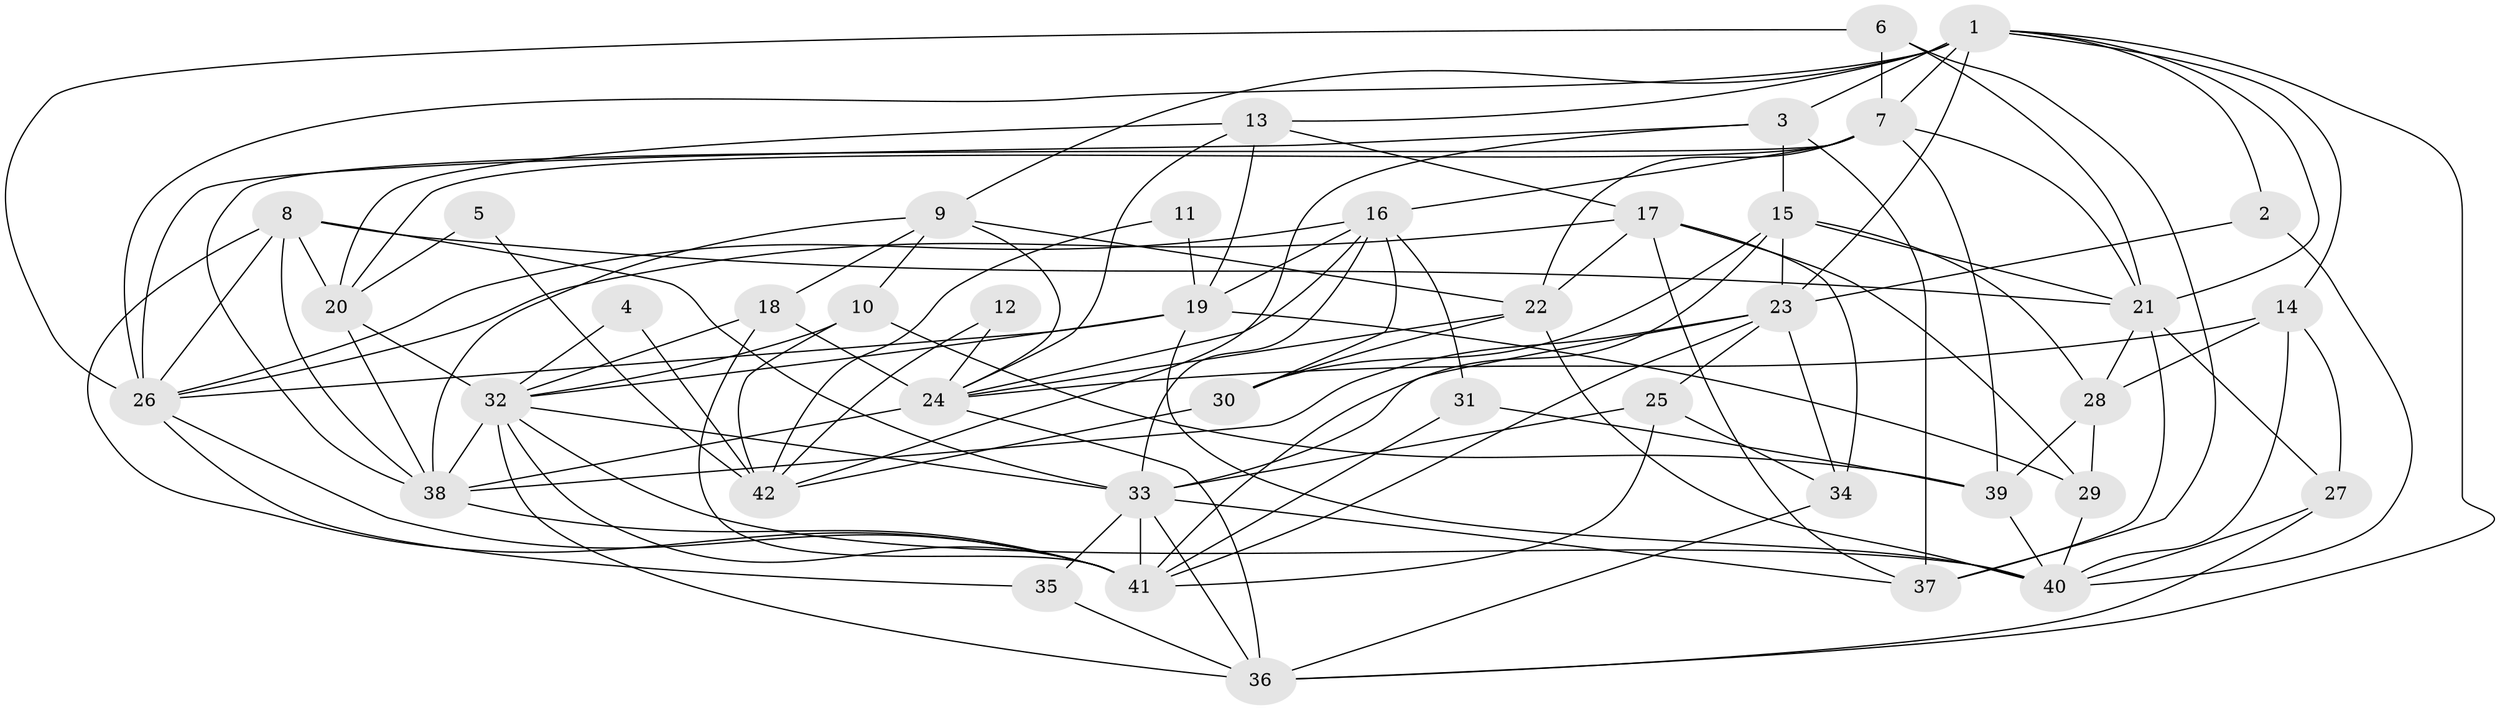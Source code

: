 // original degree distribution, {4: 0.25, 6: 0.10714285714285714, 3: 0.20238095238095238, 2: 0.17857142857142858, 5: 0.2261904761904762, 8: 0.011904761904761904, 7: 0.023809523809523808}
// Generated by graph-tools (version 1.1) at 2025/50/03/09/25 03:50:09]
// undirected, 42 vertices, 120 edges
graph export_dot {
graph [start="1"]
  node [color=gray90,style=filled];
  1;
  2;
  3;
  4;
  5;
  6;
  7;
  8;
  9;
  10;
  11;
  12;
  13;
  14;
  15;
  16;
  17;
  18;
  19;
  20;
  21;
  22;
  23;
  24;
  25;
  26;
  27;
  28;
  29;
  30;
  31;
  32;
  33;
  34;
  35;
  36;
  37;
  38;
  39;
  40;
  41;
  42;
  1 -- 2 [weight=1.0];
  1 -- 3 [weight=1.0];
  1 -- 7 [weight=1.0];
  1 -- 9 [weight=1.0];
  1 -- 13 [weight=1.0];
  1 -- 14 [weight=1.0];
  1 -- 21 [weight=1.0];
  1 -- 23 [weight=1.0];
  1 -- 26 [weight=1.0];
  1 -- 36 [weight=1.0];
  2 -- 23 [weight=1.0];
  2 -- 40 [weight=1.0];
  3 -- 15 [weight=1.0];
  3 -- 26 [weight=1.0];
  3 -- 37 [weight=2.0];
  3 -- 42 [weight=1.0];
  4 -- 32 [weight=1.0];
  4 -- 42 [weight=1.0];
  5 -- 20 [weight=1.0];
  5 -- 42 [weight=1.0];
  6 -- 7 [weight=1.0];
  6 -- 21 [weight=1.0];
  6 -- 26 [weight=1.0];
  6 -- 37 [weight=1.0];
  7 -- 16 [weight=1.0];
  7 -- 20 [weight=1.0];
  7 -- 21 [weight=1.0];
  7 -- 22 [weight=1.0];
  7 -- 38 [weight=1.0];
  7 -- 39 [weight=1.0];
  8 -- 20 [weight=1.0];
  8 -- 21 [weight=1.0];
  8 -- 26 [weight=1.0];
  8 -- 33 [weight=1.0];
  8 -- 38 [weight=1.0];
  8 -- 41 [weight=1.0];
  9 -- 10 [weight=1.0];
  9 -- 18 [weight=1.0];
  9 -- 22 [weight=1.0];
  9 -- 24 [weight=1.0];
  9 -- 38 [weight=1.0];
  10 -- 32 [weight=1.0];
  10 -- 39 [weight=1.0];
  10 -- 42 [weight=1.0];
  11 -- 19 [weight=1.0];
  11 -- 42 [weight=1.0];
  12 -- 24 [weight=1.0];
  12 -- 42 [weight=1.0];
  13 -- 17 [weight=1.0];
  13 -- 19 [weight=1.0];
  13 -- 20 [weight=1.0];
  13 -- 24 [weight=1.0];
  14 -- 24 [weight=1.0];
  14 -- 27 [weight=1.0];
  14 -- 28 [weight=1.0];
  14 -- 40 [weight=1.0];
  15 -- 21 [weight=1.0];
  15 -- 23 [weight=1.0];
  15 -- 28 [weight=1.0];
  15 -- 30 [weight=1.0];
  15 -- 41 [weight=1.0];
  16 -- 19 [weight=1.0];
  16 -- 24 [weight=1.0];
  16 -- 26 [weight=1.0];
  16 -- 30 [weight=1.0];
  16 -- 31 [weight=1.0];
  16 -- 33 [weight=1.0];
  17 -- 22 [weight=1.0];
  17 -- 26 [weight=1.0];
  17 -- 29 [weight=1.0];
  17 -- 34 [weight=1.0];
  17 -- 37 [weight=1.0];
  18 -- 24 [weight=1.0];
  18 -- 32 [weight=1.0];
  18 -- 41 [weight=1.0];
  19 -- 26 [weight=1.0];
  19 -- 29 [weight=1.0];
  19 -- 32 [weight=1.0];
  19 -- 40 [weight=1.0];
  20 -- 32 [weight=1.0];
  20 -- 38 [weight=1.0];
  21 -- 27 [weight=1.0];
  21 -- 28 [weight=1.0];
  21 -- 37 [weight=1.0];
  22 -- 24 [weight=1.0];
  22 -- 30 [weight=1.0];
  22 -- 40 [weight=1.0];
  23 -- 25 [weight=1.0];
  23 -- 33 [weight=1.0];
  23 -- 34 [weight=1.0];
  23 -- 38 [weight=1.0];
  23 -- 41 [weight=1.0];
  24 -- 36 [weight=1.0];
  24 -- 38 [weight=1.0];
  25 -- 33 [weight=1.0];
  25 -- 34 [weight=1.0];
  25 -- 41 [weight=1.0];
  26 -- 35 [weight=1.0];
  26 -- 41 [weight=1.0];
  27 -- 36 [weight=1.0];
  27 -- 40 [weight=1.0];
  28 -- 29 [weight=1.0];
  28 -- 39 [weight=1.0];
  29 -- 40 [weight=1.0];
  30 -- 42 [weight=1.0];
  31 -- 39 [weight=1.0];
  31 -- 41 [weight=2.0];
  32 -- 33 [weight=1.0];
  32 -- 36 [weight=1.0];
  32 -- 38 [weight=1.0];
  32 -- 40 [weight=1.0];
  32 -- 41 [weight=1.0];
  33 -- 35 [weight=1.0];
  33 -- 36 [weight=1.0];
  33 -- 37 [weight=1.0];
  33 -- 41 [weight=1.0];
  34 -- 36 [weight=1.0];
  35 -- 36 [weight=1.0];
  38 -- 41 [weight=1.0];
  39 -- 40 [weight=1.0];
}
